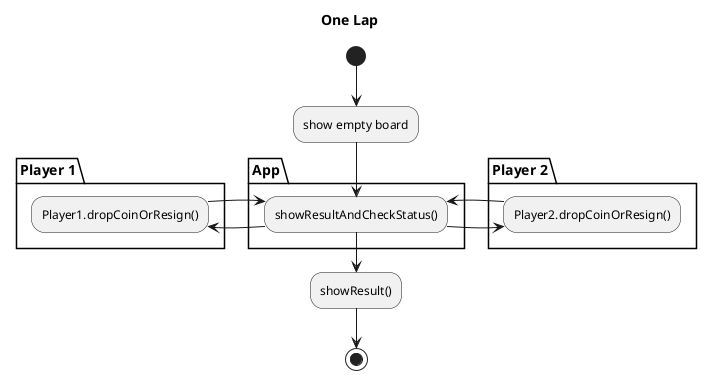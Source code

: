 @startuml
title One Lap

(*) --> show empty board

  partition "App" {
    -down-> showResultAndCheckStatus()
  }

  partition "Player 1" {
   -left-> Player1.dropCoinOrResign()
  }

  -right-> showResultAndCheckStatus()

  partition "Player 2" {
    -right-> Player2.dropCoinOrResign()
  }

  -left-> showResultAndCheckStatus()

  -down-> showResult()

--> (*)

@enduml
